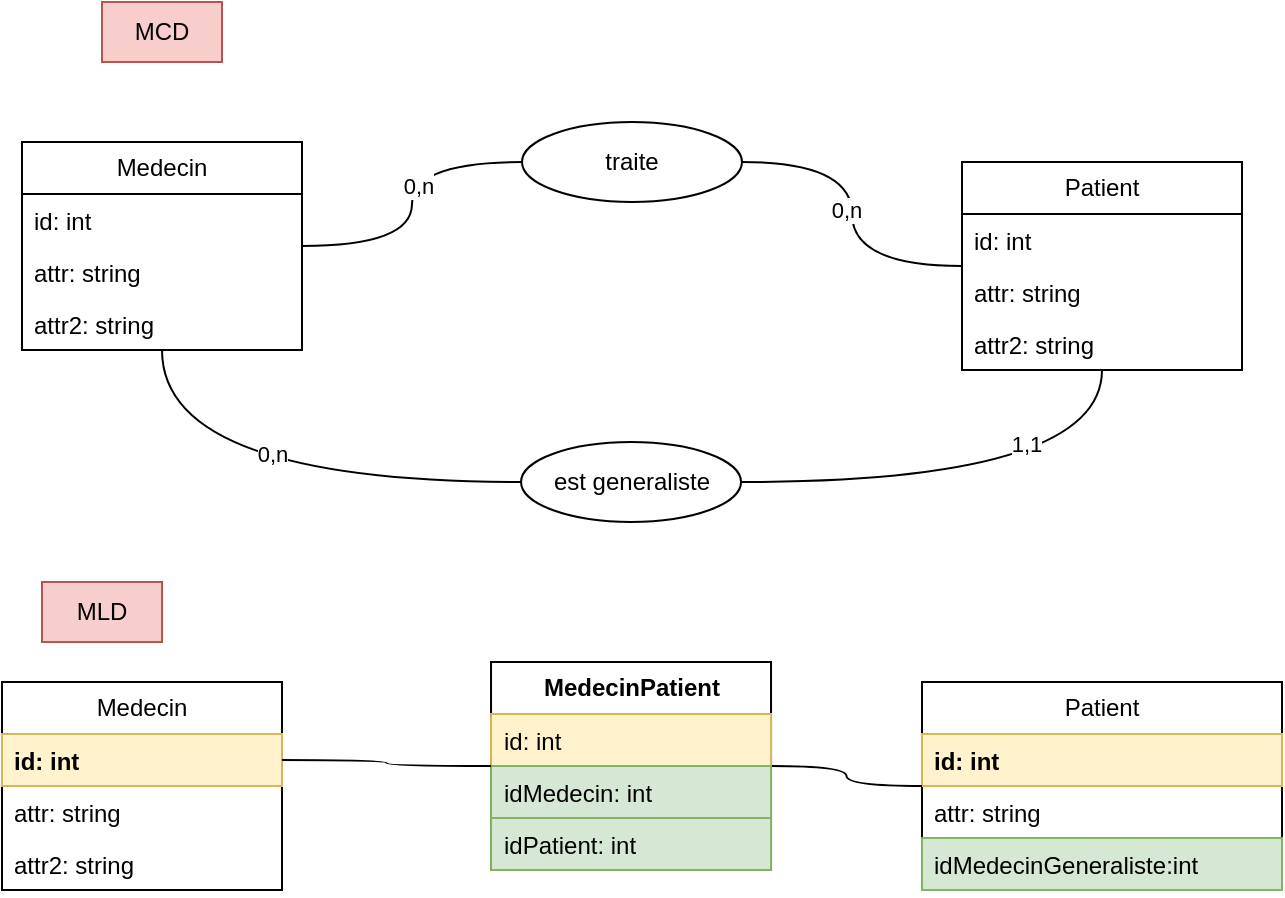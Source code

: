 <mxfile version="27.0.9">
  <diagram name="Page-1" id="OYyQQ9oNVoqlxvlIFscF">
    <mxGraphModel dx="709" dy="427" grid="1" gridSize="10" guides="1" tooltips="1" connect="1" arrows="1" fold="1" page="1" pageScale="1" pageWidth="827" pageHeight="1169" math="0" shadow="0">
      <root>
        <mxCell id="0" />
        <mxCell id="1" parent="0" />
        <mxCell id="aErg8ZpO84IEJDr-dSI4-1" value="Medecin" style="swimlane;fontStyle=0;childLayout=stackLayout;horizontal=1;startSize=26;fillColor=none;horizontalStack=0;resizeParent=1;resizeParentMax=0;resizeLast=0;collapsible=1;marginBottom=0;whiteSpace=wrap;html=1;" vertex="1" parent="1">
          <mxGeometry x="100" y="170" width="140" height="104" as="geometry" />
        </mxCell>
        <mxCell id="aErg8ZpO84IEJDr-dSI4-2" value="id: int" style="text;strokeColor=none;fillColor=none;align=left;verticalAlign=top;spacingLeft=4;spacingRight=4;overflow=hidden;rotatable=0;points=[[0,0.5],[1,0.5]];portConstraint=eastwest;whiteSpace=wrap;html=1;" vertex="1" parent="aErg8ZpO84IEJDr-dSI4-1">
          <mxGeometry y="26" width="140" height="26" as="geometry" />
        </mxCell>
        <mxCell id="aErg8ZpO84IEJDr-dSI4-3" value="attr: string" style="text;strokeColor=none;fillColor=none;align=left;verticalAlign=top;spacingLeft=4;spacingRight=4;overflow=hidden;rotatable=0;points=[[0,0.5],[1,0.5]];portConstraint=eastwest;whiteSpace=wrap;html=1;" vertex="1" parent="aErg8ZpO84IEJDr-dSI4-1">
          <mxGeometry y="52" width="140" height="26" as="geometry" />
        </mxCell>
        <mxCell id="aErg8ZpO84IEJDr-dSI4-4" value="attr2: string" style="text;strokeColor=none;fillColor=none;align=left;verticalAlign=top;spacingLeft=4;spacingRight=4;overflow=hidden;rotatable=0;points=[[0,0.5],[1,0.5]];portConstraint=eastwest;whiteSpace=wrap;html=1;" vertex="1" parent="aErg8ZpO84IEJDr-dSI4-1">
          <mxGeometry y="78" width="140" height="26" as="geometry" />
        </mxCell>
        <mxCell id="aErg8ZpO84IEJDr-dSI4-5" value="traite" style="ellipse;whiteSpace=wrap;html=1;" vertex="1" parent="1">
          <mxGeometry x="350" y="160" width="110" height="40" as="geometry" />
        </mxCell>
        <mxCell id="aErg8ZpO84IEJDr-dSI4-6" style="edgeStyle=orthogonalEdgeStyle;rounded=0;orthogonalLoop=1;jettySize=auto;html=1;endArrow=none;startFill=0;curved=1;" edge="1" parent="1" source="aErg8ZpO84IEJDr-dSI4-1" target="aErg8ZpO84IEJDr-dSI4-5">
          <mxGeometry relative="1" as="geometry">
            <mxPoint x="360" y="-10" as="sourcePoint" />
          </mxGeometry>
        </mxCell>
        <mxCell id="aErg8ZpO84IEJDr-dSI4-18" value="0,n" style="edgeLabel;html=1;align=center;verticalAlign=middle;resizable=0;points=[];" vertex="1" connectable="0" parent="aErg8ZpO84IEJDr-dSI4-6">
          <mxGeometry x="0.124" y="-3" relative="1" as="geometry">
            <mxPoint as="offset" />
          </mxGeometry>
        </mxCell>
        <mxCell id="aErg8ZpO84IEJDr-dSI4-8" value="Patient" style="swimlane;fontStyle=0;childLayout=stackLayout;horizontal=1;startSize=26;fillColor=none;horizontalStack=0;resizeParent=1;resizeParentMax=0;resizeLast=0;collapsible=1;marginBottom=0;whiteSpace=wrap;html=1;" vertex="1" parent="1">
          <mxGeometry x="570" y="180" width="140" height="104" as="geometry" />
        </mxCell>
        <mxCell id="aErg8ZpO84IEJDr-dSI4-9" value="id: int" style="text;strokeColor=none;fillColor=none;align=left;verticalAlign=top;spacingLeft=4;spacingRight=4;overflow=hidden;rotatable=0;points=[[0,0.5],[1,0.5]];portConstraint=eastwest;whiteSpace=wrap;html=1;" vertex="1" parent="aErg8ZpO84IEJDr-dSI4-8">
          <mxGeometry y="26" width="140" height="26" as="geometry" />
        </mxCell>
        <mxCell id="aErg8ZpO84IEJDr-dSI4-10" value="attr: string" style="text;strokeColor=none;fillColor=none;align=left;verticalAlign=top;spacingLeft=4;spacingRight=4;overflow=hidden;rotatable=0;points=[[0,0.5],[1,0.5]];portConstraint=eastwest;whiteSpace=wrap;html=1;" vertex="1" parent="aErg8ZpO84IEJDr-dSI4-8">
          <mxGeometry y="52" width="140" height="26" as="geometry" />
        </mxCell>
        <mxCell id="aErg8ZpO84IEJDr-dSI4-11" value="attr2: string" style="text;strokeColor=none;fillColor=none;align=left;verticalAlign=top;spacingLeft=4;spacingRight=4;overflow=hidden;rotatable=0;points=[[0,0.5],[1,0.5]];portConstraint=eastwest;whiteSpace=wrap;html=1;" vertex="1" parent="aErg8ZpO84IEJDr-dSI4-8">
          <mxGeometry y="78" width="140" height="26" as="geometry" />
        </mxCell>
        <mxCell id="aErg8ZpO84IEJDr-dSI4-12" style="edgeStyle=orthogonalEdgeStyle;rounded=0;orthogonalLoop=1;jettySize=auto;html=1;endArrow=none;startFill=0;curved=1;" edge="1" parent="1" source="aErg8ZpO84IEJDr-dSI4-5" target="aErg8ZpO84IEJDr-dSI4-8">
          <mxGeometry relative="1" as="geometry">
            <mxPoint x="430" y="212" as="sourcePoint" />
            <mxPoint x="540" y="170" as="targetPoint" />
          </mxGeometry>
        </mxCell>
        <mxCell id="aErg8ZpO84IEJDr-dSI4-19" value="0,n" style="edgeLabel;html=1;align=center;verticalAlign=middle;resizable=0;points=[];" vertex="1" connectable="0" parent="aErg8ZpO84IEJDr-dSI4-12">
          <mxGeometry x="-0.024" y="-3" relative="1" as="geometry">
            <mxPoint as="offset" />
          </mxGeometry>
        </mxCell>
        <mxCell id="aErg8ZpO84IEJDr-dSI4-13" value="est generaliste" style="ellipse;whiteSpace=wrap;html=1;" vertex="1" parent="1">
          <mxGeometry x="349.52" y="320" width="110" height="40" as="geometry" />
        </mxCell>
        <mxCell id="aErg8ZpO84IEJDr-dSI4-14" style="edgeStyle=orthogonalEdgeStyle;rounded=0;orthogonalLoop=1;jettySize=auto;html=1;endArrow=none;startFill=0;curved=1;" edge="1" parent="1" target="aErg8ZpO84IEJDr-dSI4-13" source="aErg8ZpO84IEJDr-dSI4-1">
          <mxGeometry relative="1" as="geometry">
            <mxPoint x="239.52" y="382" as="sourcePoint" />
            <Array as="points">
              <mxPoint x="170" y="340" />
            </Array>
          </mxGeometry>
        </mxCell>
        <mxCell id="aErg8ZpO84IEJDr-dSI4-16" value="0,n" style="edgeLabel;html=1;align=center;verticalAlign=middle;resizable=0;points=[];" vertex="1" connectable="0" parent="aErg8ZpO84IEJDr-dSI4-14">
          <mxGeometry x="-0.018" y="14" relative="1" as="geometry">
            <mxPoint as="offset" />
          </mxGeometry>
        </mxCell>
        <mxCell id="aErg8ZpO84IEJDr-dSI4-15" style="edgeStyle=orthogonalEdgeStyle;rounded=0;orthogonalLoop=1;jettySize=auto;html=1;endArrow=none;startFill=0;curved=1;" edge="1" parent="1" source="aErg8ZpO84IEJDr-dSI4-13" target="aErg8ZpO84IEJDr-dSI4-8">
          <mxGeometry relative="1" as="geometry">
            <mxPoint x="429.52" y="372" as="sourcePoint" />
            <mxPoint x="569.52" y="392" as="targetPoint" />
          </mxGeometry>
        </mxCell>
        <mxCell id="aErg8ZpO84IEJDr-dSI4-17" value="1,1" style="edgeLabel;html=1;align=center;verticalAlign=middle;resizable=0;points=[];" vertex="1" connectable="0" parent="aErg8ZpO84IEJDr-dSI4-15">
          <mxGeometry x="0.204" y="19" relative="1" as="geometry">
            <mxPoint as="offset" />
          </mxGeometry>
        </mxCell>
        <mxCell id="aErg8ZpO84IEJDr-dSI4-20" value="Medecin" style="swimlane;fontStyle=0;childLayout=stackLayout;horizontal=1;startSize=26;fillColor=none;horizontalStack=0;resizeParent=1;resizeParentMax=0;resizeLast=0;collapsible=1;marginBottom=0;whiteSpace=wrap;html=1;" vertex="1" parent="1">
          <mxGeometry x="90" y="440" width="140" height="104" as="geometry" />
        </mxCell>
        <mxCell id="aErg8ZpO84IEJDr-dSI4-21" value="id: int" style="text;strokeColor=#d6b656;fillColor=#fff2cc;align=left;verticalAlign=top;spacingLeft=4;spacingRight=4;overflow=hidden;rotatable=0;points=[[0,0.5],[1,0.5]];portConstraint=eastwest;whiteSpace=wrap;html=1;fontStyle=1" vertex="1" parent="aErg8ZpO84IEJDr-dSI4-20">
          <mxGeometry y="26" width="140" height="26" as="geometry" />
        </mxCell>
        <mxCell id="aErg8ZpO84IEJDr-dSI4-22" value="attr: string" style="text;strokeColor=none;fillColor=none;align=left;verticalAlign=top;spacingLeft=4;spacingRight=4;overflow=hidden;rotatable=0;points=[[0,0.5],[1,0.5]];portConstraint=eastwest;whiteSpace=wrap;html=1;" vertex="1" parent="aErg8ZpO84IEJDr-dSI4-20">
          <mxGeometry y="52" width="140" height="26" as="geometry" />
        </mxCell>
        <mxCell id="aErg8ZpO84IEJDr-dSI4-23" value="attr2: string" style="text;strokeColor=none;fillColor=none;align=left;verticalAlign=top;spacingLeft=4;spacingRight=4;overflow=hidden;rotatable=0;points=[[0,0.5],[1,0.5]];portConstraint=eastwest;whiteSpace=wrap;html=1;" vertex="1" parent="aErg8ZpO84IEJDr-dSI4-20">
          <mxGeometry y="78" width="140" height="26" as="geometry" />
        </mxCell>
        <mxCell id="aErg8ZpO84IEJDr-dSI4-27" value="Patient" style="swimlane;fontStyle=0;childLayout=stackLayout;horizontal=1;startSize=26;fillColor=none;horizontalStack=0;resizeParent=1;resizeParentMax=0;resizeLast=0;collapsible=1;marginBottom=0;whiteSpace=wrap;html=1;" vertex="1" parent="1">
          <mxGeometry x="550" y="440" width="180" height="104" as="geometry" />
        </mxCell>
        <mxCell id="aErg8ZpO84IEJDr-dSI4-28" value="id: int" style="text;strokeColor=#d6b656;fillColor=#fff2cc;align=left;verticalAlign=top;spacingLeft=4;spacingRight=4;overflow=hidden;rotatable=0;points=[[0,0.5],[1,0.5]];portConstraint=eastwest;whiteSpace=wrap;html=1;fontStyle=1" vertex="1" parent="aErg8ZpO84IEJDr-dSI4-27">
          <mxGeometry y="26" width="180" height="26" as="geometry" />
        </mxCell>
        <mxCell id="aErg8ZpO84IEJDr-dSI4-29" value="attr: string" style="text;strokeColor=none;fillColor=none;align=left;verticalAlign=top;spacingLeft=4;spacingRight=4;overflow=hidden;rotatable=0;points=[[0,0.5],[1,0.5]];portConstraint=eastwest;whiteSpace=wrap;html=1;" vertex="1" parent="aErg8ZpO84IEJDr-dSI4-27">
          <mxGeometry y="52" width="180" height="26" as="geometry" />
        </mxCell>
        <mxCell id="aErg8ZpO84IEJDr-dSI4-30" value="idMedecinGeneraliste:int" style="text;strokeColor=#82b366;fillColor=#d5e8d4;align=left;verticalAlign=top;spacingLeft=4;spacingRight=4;overflow=hidden;rotatable=0;points=[[0,0.5],[1,0.5]];portConstraint=eastwest;whiteSpace=wrap;html=1;" vertex="1" parent="aErg8ZpO84IEJDr-dSI4-27">
          <mxGeometry y="78" width="180" height="26" as="geometry" />
        </mxCell>
        <mxCell id="aErg8ZpO84IEJDr-dSI4-40" value="MCD" style="text;html=1;align=center;verticalAlign=middle;whiteSpace=wrap;rounded=0;fillColor=#f8cecc;strokeColor=#b85450;" vertex="1" parent="1">
          <mxGeometry x="140" y="100" width="60" height="30" as="geometry" />
        </mxCell>
        <mxCell id="aErg8ZpO84IEJDr-dSI4-41" value="MLD" style="text;html=1;align=center;verticalAlign=middle;whiteSpace=wrap;rounded=0;fillColor=#f8cecc;strokeColor=#b85450;" vertex="1" parent="1">
          <mxGeometry x="110" y="390" width="60" height="30" as="geometry" />
        </mxCell>
        <mxCell id="aErg8ZpO84IEJDr-dSI4-47" style="edgeStyle=orthogonalEdgeStyle;rounded=0;orthogonalLoop=1;jettySize=auto;html=1;endArrow=none;startFill=0;curved=1;" edge="1" parent="1" source="aErg8ZpO84IEJDr-dSI4-42" target="aErg8ZpO84IEJDr-dSI4-27">
          <mxGeometry relative="1" as="geometry" />
        </mxCell>
        <mxCell id="aErg8ZpO84IEJDr-dSI4-42" value="MedecinPatient" style="swimlane;fontStyle=1;childLayout=stackLayout;horizontal=1;startSize=26;fillColor=none;horizontalStack=0;resizeParent=1;resizeParentMax=0;resizeLast=0;collapsible=1;marginBottom=0;whiteSpace=wrap;html=1;" vertex="1" parent="1">
          <mxGeometry x="334.52" y="430" width="140" height="104" as="geometry" />
        </mxCell>
        <mxCell id="aErg8ZpO84IEJDr-dSI4-43" value="id: int" style="text;strokeColor=#d6b656;fillColor=#fff2cc;align=left;verticalAlign=top;spacingLeft=4;spacingRight=4;overflow=hidden;rotatable=0;points=[[0,0.5],[1,0.5]];portConstraint=eastwest;whiteSpace=wrap;html=1;" vertex="1" parent="aErg8ZpO84IEJDr-dSI4-42">
          <mxGeometry y="26" width="140" height="26" as="geometry" />
        </mxCell>
        <mxCell id="aErg8ZpO84IEJDr-dSI4-44" value="idMedecin: int" style="text;strokeColor=#82b366;fillColor=#d5e8d4;align=left;verticalAlign=top;spacingLeft=4;spacingRight=4;overflow=hidden;rotatable=0;points=[[0,0.5],[1,0.5]];portConstraint=eastwest;whiteSpace=wrap;html=1;" vertex="1" parent="aErg8ZpO84IEJDr-dSI4-42">
          <mxGeometry y="52" width="140" height="26" as="geometry" />
        </mxCell>
        <mxCell id="aErg8ZpO84IEJDr-dSI4-45" value="idPatient: int" style="text;strokeColor=#82b366;fillColor=#d5e8d4;align=left;verticalAlign=top;spacingLeft=4;spacingRight=4;overflow=hidden;rotatable=0;points=[[0,0.5],[1,0.5]];portConstraint=eastwest;whiteSpace=wrap;html=1;" vertex="1" parent="aErg8ZpO84IEJDr-dSI4-42">
          <mxGeometry y="78" width="140" height="26" as="geometry" />
        </mxCell>
        <mxCell id="aErg8ZpO84IEJDr-dSI4-46" style="edgeStyle=orthogonalEdgeStyle;rounded=0;orthogonalLoop=1;jettySize=auto;html=1;endArrow=none;startFill=0;curved=1;" edge="1" parent="1" source="aErg8ZpO84IEJDr-dSI4-21" target="aErg8ZpO84IEJDr-dSI4-42">
          <mxGeometry relative="1" as="geometry" />
        </mxCell>
      </root>
    </mxGraphModel>
  </diagram>
</mxfile>
